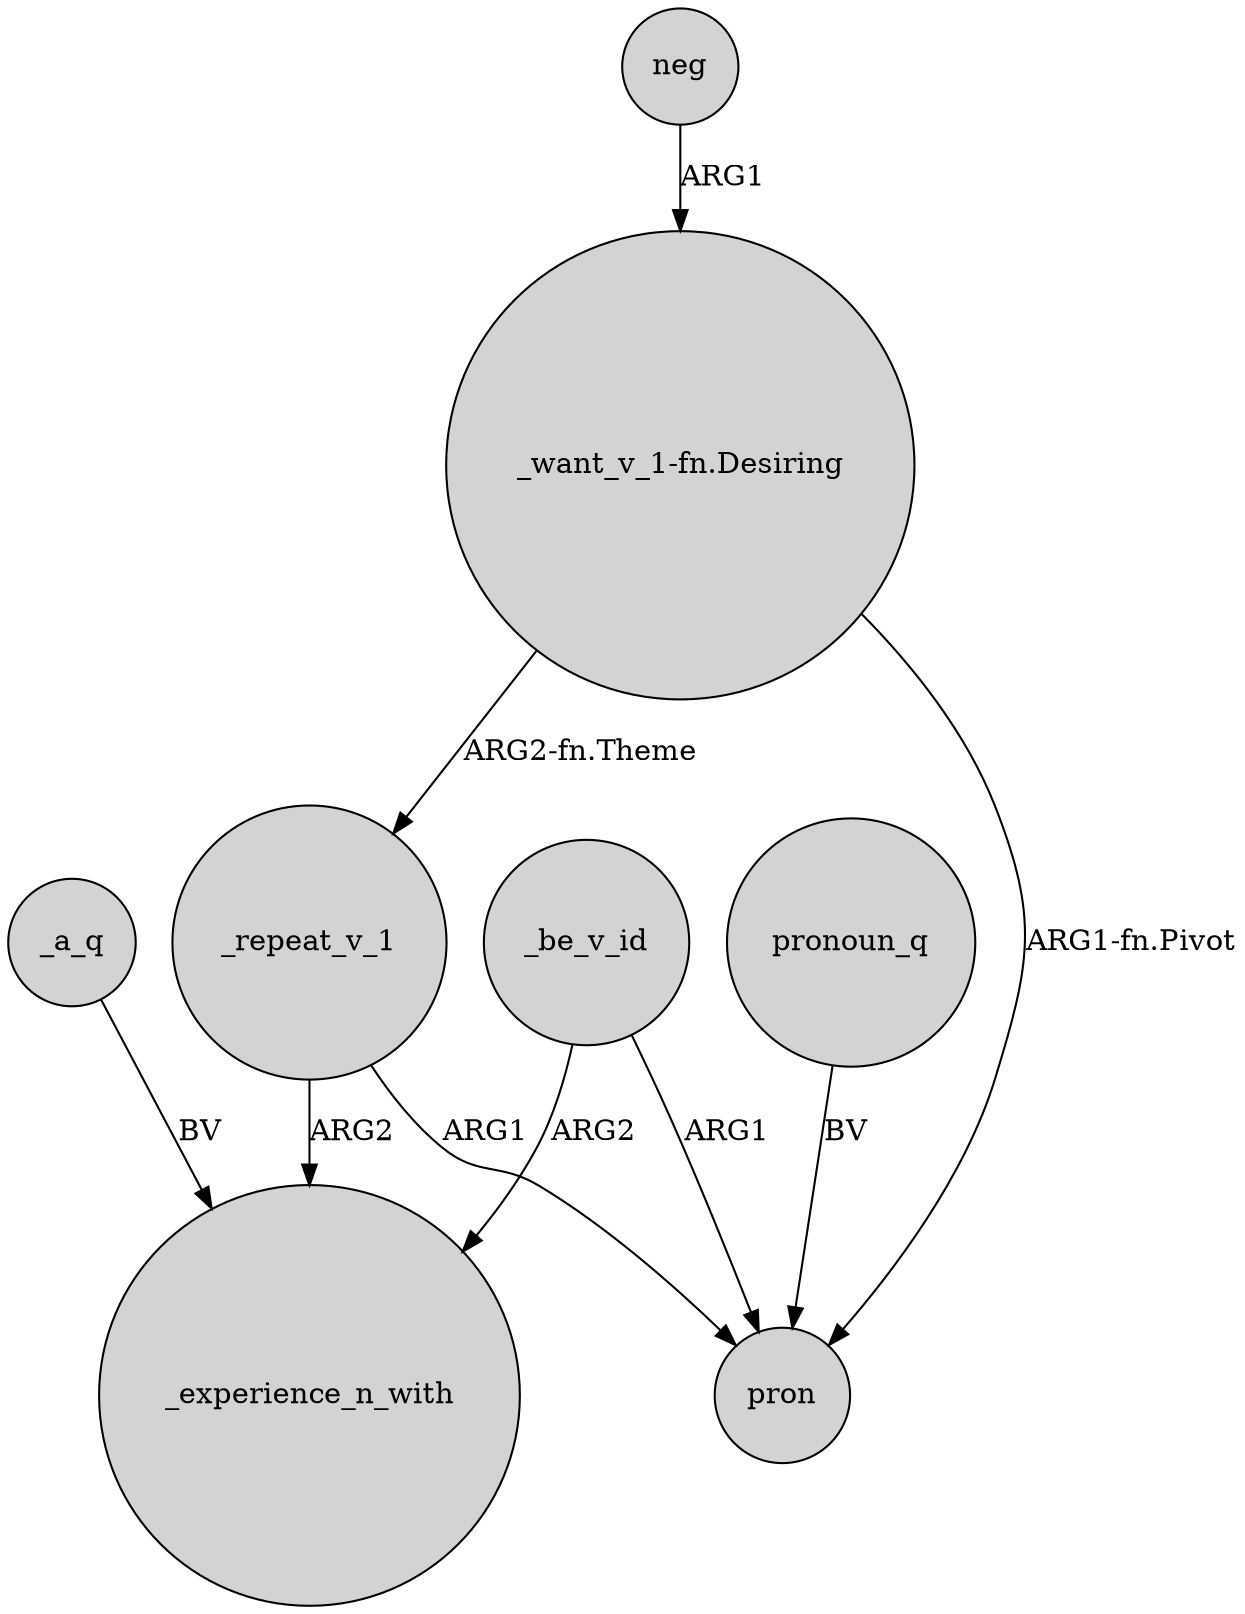 digraph {
	node [shape=circle style=filled]
	"_want_v_1-fn.Desiring" -> pron [label="ARG1-fn.Pivot"]
	_repeat_v_1 -> pron [label=ARG1]
	_be_v_id -> _experience_n_with [label=ARG2]
	_a_q -> _experience_n_with [label=BV]
	"_want_v_1-fn.Desiring" -> _repeat_v_1 [label="ARG2-fn.Theme"]
	_be_v_id -> pron [label=ARG1]
	neg -> "_want_v_1-fn.Desiring" [label=ARG1]
	_repeat_v_1 -> _experience_n_with [label=ARG2]
	pronoun_q -> pron [label=BV]
}
